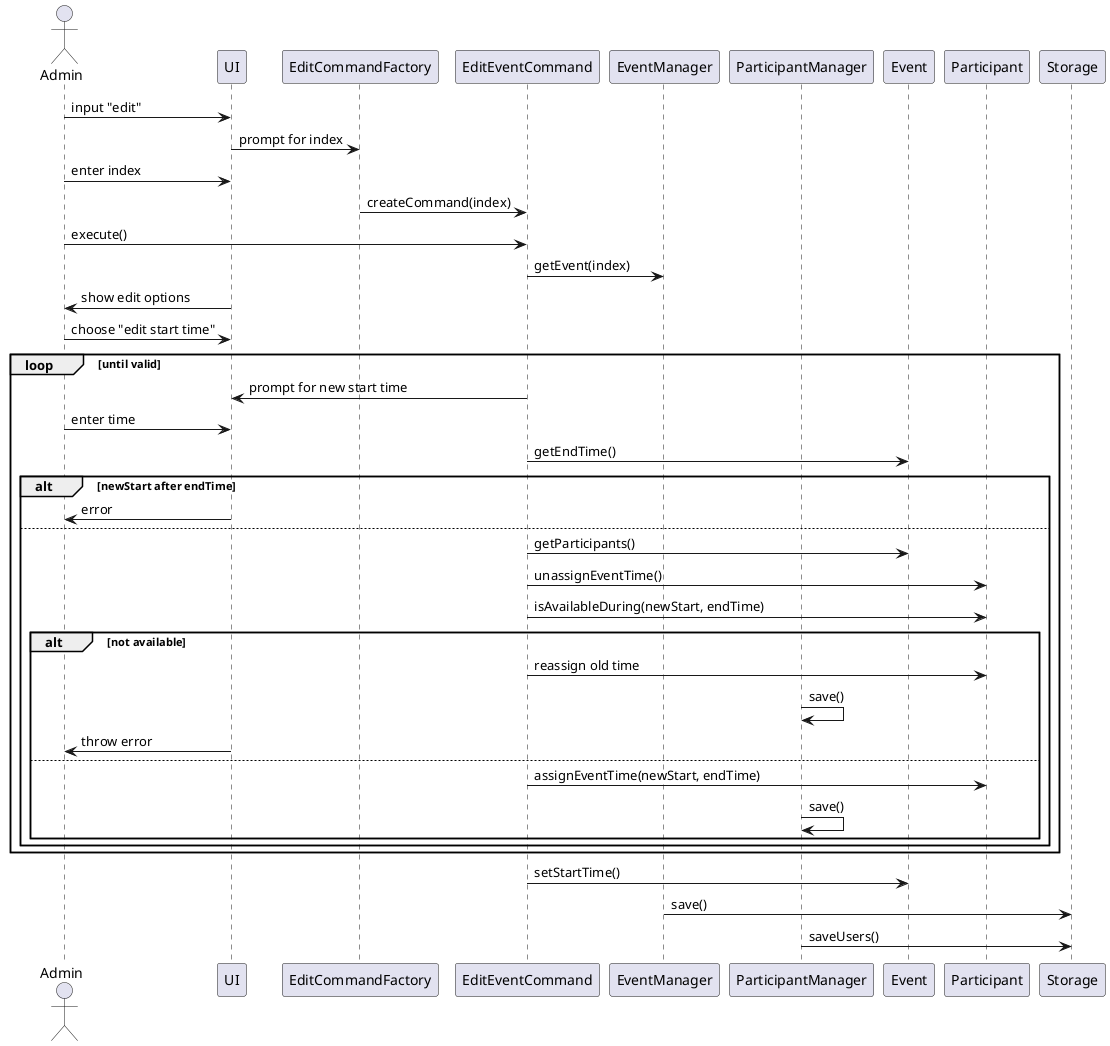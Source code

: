 @startuml
actor Admin
participant "UI" as UI
participant "EditCommandFactory" as Factory
participant "EditEventCommand" as Command
participant "EventManager" as EM
participant "ParticipantManager" as PM
participant "Event" as Event
participant "Participant" as Participant

Admin -> UI : input "edit"
UI -> Factory : prompt for index
Admin -> UI : enter index
Factory -> Command : createCommand(index)
Admin -> Command : execute()

Command -> EM : getEvent(index)
UI -> Admin : show edit options
Admin -> UI : choose "edit start time"

loop until valid
    Command -> UI : prompt for new start time
    Admin -> UI : enter time
    Command -> Event : getEndTime()
    alt newStart after endTime
        UI -> Admin : error
    else
        Command -> Event : getParticipants()
        Command -> Participant : unassignEventTime()
        Command -> Participant : isAvailableDuring(newStart, endTime)
        alt not available
            Command -> Participant : reassign old time
            PM -> PM : save()
            UI -> Admin : throw error
        else
            Command -> Participant : assignEventTime(newStart, endTime)
            PM -> PM : save()
        end
    end
end
Command -> Event : setStartTime()
EM -> Storage : save()
PM -> Storage : saveUsers()
@enduml
